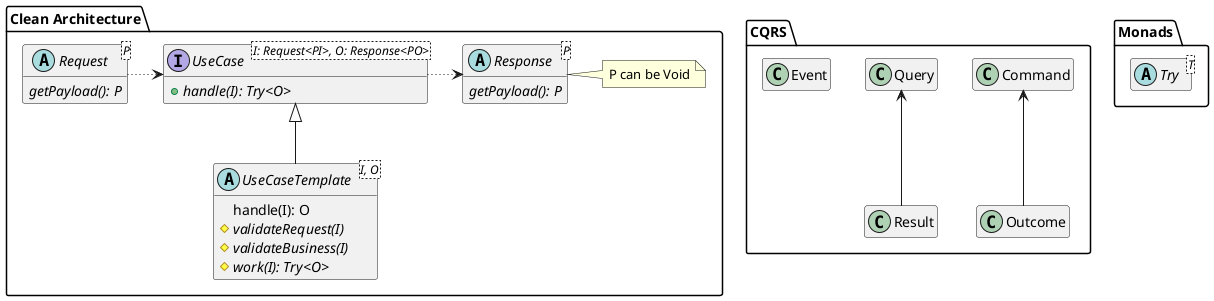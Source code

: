 @startuml clean_arch
hide empty members

package CQRS {
  class Command
  class Query
  class Event
  Command <-- Outcome
  Query <-- Result
}

package "Clean Architecture" {
  abstract class Request<P> {
    {abstract} getPayload(): P
  }
  abstract class Response<P> {
    {abstract} getPayload(): P
  }
  note right of Response : P can be Void
  interface UseCase<I: Request<PI>, O: Response<PO>> {
    {abstract} +handle(I): Try<O>
  }
  abstract class UseCaseTemplate<I, O> {
    handle(I): O
    {abstract} #validateRequest(I)
    {abstract} #validateBusiness(I)
    {abstract} #work(I): Try<O>
  }
  ' note bottom of UseCaseTemplate : handle() uses Try pattern
  UseCase <|-- UseCaseTemplate

  Request .[dotted]right.> UseCase
  UseCase .[dotted]right.> Response
}
package Monads {
  abstract class Try<T>
}

@enduml